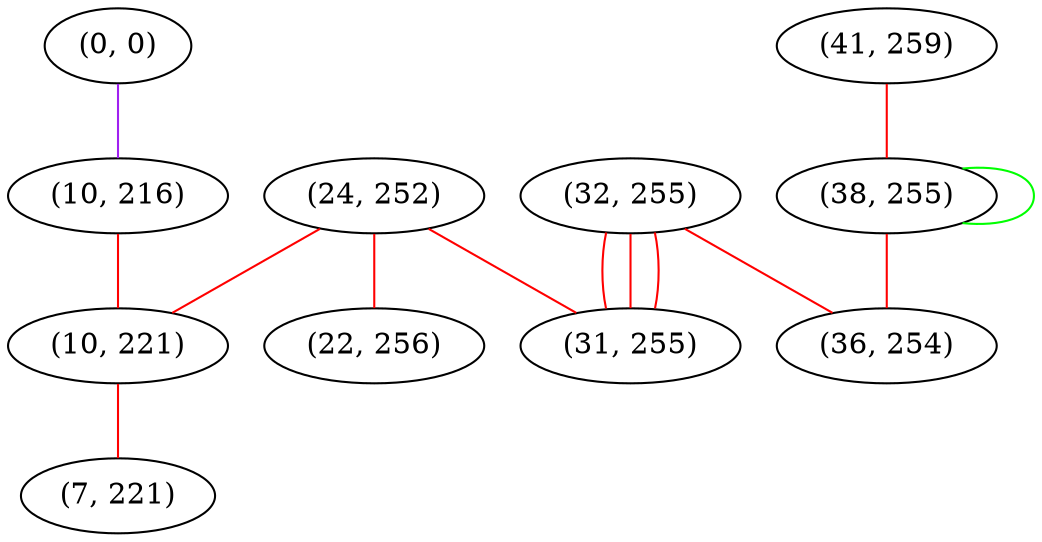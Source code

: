 graph "" {
"(0, 0)";
"(24, 252)";
"(41, 259)";
"(38, 255)";
"(22, 256)";
"(10, 216)";
"(32, 255)";
"(10, 221)";
"(7, 221)";
"(31, 255)";
"(36, 254)";
"(0, 0)" -- "(10, 216)"  [color=purple, key=0, weight=4];
"(24, 252)" -- "(10, 221)"  [color=red, key=0, weight=1];
"(24, 252)" -- "(22, 256)"  [color=red, key=0, weight=1];
"(24, 252)" -- "(31, 255)"  [color=red, key=0, weight=1];
"(41, 259)" -- "(38, 255)"  [color=red, key=0, weight=1];
"(38, 255)" -- "(38, 255)"  [color=green, key=0, weight=2];
"(38, 255)" -- "(36, 254)"  [color=red, key=0, weight=1];
"(10, 216)" -- "(10, 221)"  [color=red, key=0, weight=1];
"(32, 255)" -- "(31, 255)"  [color=red, key=0, weight=1];
"(32, 255)" -- "(31, 255)"  [color=red, key=1, weight=1];
"(32, 255)" -- "(31, 255)"  [color=red, key=2, weight=1];
"(32, 255)" -- "(36, 254)"  [color=red, key=0, weight=1];
"(10, 221)" -- "(7, 221)"  [color=red, key=0, weight=1];
}
